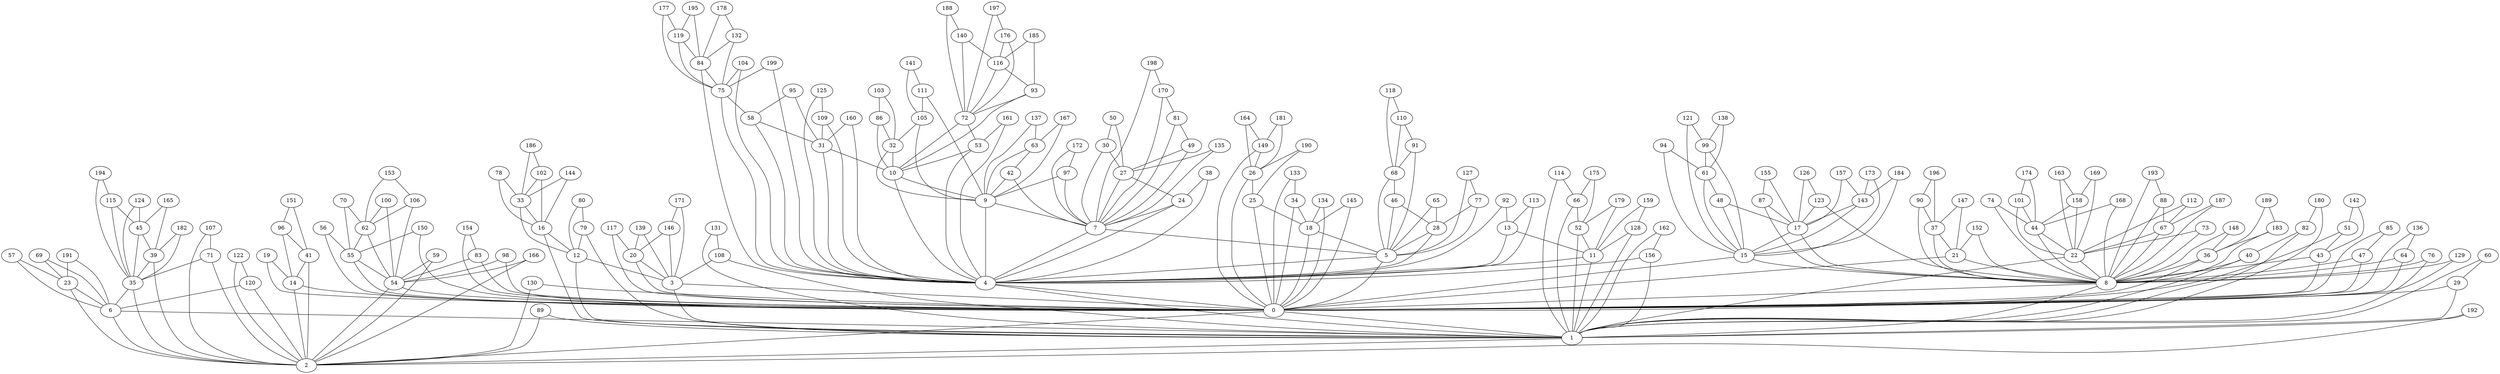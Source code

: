 graph G {
  0;
  1;
  2;
  3;
  4;
  5;
  6;
  7;
  8;
  9;
  10;
  11;
  12;
  13;
  14;
  15;
  16;
  17;
  18;
  19;
  20;
  21;
  22;
  23;
  24;
  25;
  26;
  27;
  28;
  29;
  30;
  31;
  32;
  33;
  34;
  35;
  36;
  37;
  38;
  39;
  40;
  41;
  42;
  43;
  44;
  45;
  46;
  47;
  48;
  49;
  50;
  51;
  52;
  53;
  54;
  55;
  56;
  57;
  58;
  59;
  60;
  61;
  62;
  63;
  64;
  65;
  66;
  67;
  68;
  69;
  70;
  71;
  72;
  73;
  74;
  75;
  76;
  77;
  78;
  79;
  80;
  81;
  82;
  83;
  84;
  85;
  86;
  87;
  88;
  89;
  90;
  91;
  92;
  93;
  94;
  95;
  96;
  97;
  98;
  99;
  100;
  101;
  102;
  103;
  104;
  105;
  106;
  107;
  108;
  109;
  110;
  111;
  112;
  113;
  114;
  115;
  116;
  117;
  118;
  119;
  120;
  121;
  122;
  123;
  124;
  125;
  126;
  127;
  128;
  129;
  130;
  131;
  132;
  133;
  134;
  135;
  136;
  137;
  138;
  139;
  140;
  141;
  142;
  143;
  144;
  145;
  146;
  147;
  148;
  149;
  150;
  151;
  152;
  153;
  154;
  155;
  156;
  157;
  158;
  159;
  160;
  161;
  162;
  163;
  164;
  165;
  166;
  167;
  168;
  169;
  170;
  171;
  172;
  173;
  174;
  175;
  176;
  177;
  178;
  179;
  180;
  181;
  182;
  183;
  184;
  185;
  186;
  187;
  188;
  189;
  190;
  191;
  192;
  193;
  194;
  195;
  196;
  197;
  198;
  199;
   0 -- 1;
   1 -- 2;
   2 -- 0;
   3 -- 0;
   3 -- 1;
   4 -- 0;
   4 -- 1;
   5 -- 4;
   5 -- 0;
   6 -- 1;
   6 -- 2;
   7 -- 5;
   7 -- 4;
   8 -- 0;
   8 -- 1;
   9 -- 7;
   9 -- 4;
   10 -- 9;
   10 -- 4;
   11 -- 4;
   11 -- 1;
   12 -- 3;
   12 -- 1;
   13 -- 11;
   13 -- 4;
   14 -- 2;
   14 -- 0;
   15 -- 8;
   15 -- 0;
   16 -- 12;
   16 -- 1;
   17 -- 15;
   17 -- 8;
   18 -- 5;
   18 -- 0;
   19 -- 14;
   19 -- 0;
   20 -- 3;
   20 -- 0;
   21 -- 8;
   21 -- 0;
   22 -- 8;
   22 -- 1;
   23 -- 6;
   23 -- 2;
   24 -- 7;
   24 -- 4;
   25 -- 18;
   25 -- 0;
   26 -- 25;
   26 -- 0;
   27 -- 24;
   27 -- 7;
   28 -- 5;
   28 -- 4;
   29 -- 0;
   29 -- 1;
   30 -- 27;
   30 -- 7;
   31 -- 10;
   31 -- 4;
   32 -- 10;
   32 -- 9;
   33 -- 16;
   33 -- 12;
   34 -- 18;
   34 -- 0;
   35 -- 6;
   35 -- 2;
   36 -- 8;
   36 -- 0;
   37 -- 21;
   37 -- 8;
   38 -- 24;
   38 -- 4;
   39 -- 35;
   39 -- 2;
   40 -- 8;
   40 -- 1;
   41 -- 14;
   41 -- 2;
   42 -- 9;
   42 -- 7;
   43 -- 8;
   43 -- 0;
   44 -- 22;
   44 -- 8;
   45 -- 39;
   45 -- 35;
   46 -- 28;
   46 -- 5;
   47 -- 8;
   47 -- 0;
   48 -- 17;
   48 -- 15;
   49 -- 27;
   49 -- 7;
   50 -- 30;
   50 -- 27;
   51 -- 43;
   51 -- 0;
   52 -- 11;
   52 -- 1;
   53 -- 10;
   53 -- 4;
   54 -- 2;
   54 -- 0;
   55 -- 54;
   55 -- 0;
   56 -- 55;
   56 -- 0;
   57 -- 23;
   57 -- 6;
   58 -- 31;
   58 -- 4;
   59 -- 54;
   59 -- 2;
   60 -- 29;
   60 -- 1;
   61 -- 48;
   61 -- 15;
   62 -- 55;
   62 -- 54;
   63 -- 42;
   63 -- 9;
   64 -- 8;
   64 -- 0;
   65 -- 28;
   65 -- 5;
   66 -- 52;
   66 -- 1;
   67 -- 22;
   67 -- 8;
   68 -- 46;
   68 -- 5;
   69 -- 23;
   69 -- 6;
   70 -- 62;
   70 -- 55;
   71 -- 35;
   71 -- 2;
   72 -- 53;
   72 -- 10;
   73 -- 22;
   73 -- 8;
   74 -- 44;
   74 -- 8;
   75 -- 58;
   75 -- 4;
   76 -- 8;
   76 -- 1;
   77 -- 28;
   77 -- 5;
   78 -- 33;
   78 -- 16;
   79 -- 12;
   79 -- 1;
   80 -- 79;
   80 -- 12;
   81 -- 49;
   81 -- 7;
   82 -- 40;
   82 -- 1;
   83 -- 54;
   83 -- 0;
   84 -- 75;
   84 -- 4;
   85 -- 47;
   85 -- 0;
   86 -- 32;
   86 -- 10;
   87 -- 17;
   87 -- 8;
   88 -- 67;
   88 -- 8;
   89 -- 1;
   89 -- 2;
   90 -- 37;
   90 -- 8;
   91 -- 68;
   91 -- 5;
   92 -- 13;
   92 -- 4;
   93 -- 72;
   93 -- 10;
   94 -- 61;
   94 -- 15;
   95 -- 58;
   95 -- 31;
   96 -- 41;
   96 -- 14;
   97 -- 9;
   97 -- 7;
   98 -- 54;
   98 -- 0;
   99 -- 61;
   99 -- 15;
   100 -- 62;
   100 -- 54;
   101 -- 44;
   101 -- 22;
   102 -- 33;
   102 -- 16;
   103 -- 86;
   103 -- 32;
   104 -- 75;
   104 -- 4;
   105 -- 32;
   105 -- 9;
   106 -- 62;
   106 -- 54;
   107 -- 71;
   107 -- 2;
   108 -- 3;
   108 -- 1;
   109 -- 31;
   109 -- 4;
   110 -- 91;
   110 -- 68;
   111 -- 105;
   111 -- 9;
   112 -- 67;
   112 -- 22;
   113 -- 13;
   113 -- 4;
   114 -- 66;
   114 -- 1;
   115 -- 45;
   115 -- 35;
   116 -- 93;
   116 -- 72;
   117 -- 20;
   117 -- 0;
   118 -- 110;
   118 -- 68;
   119 -- 84;
   119 -- 75;
   120 -- 6;
   120 -- 2;
   121 -- 99;
   121 -- 15;
   122 -- 120;
   122 -- 2;
   123 -- 17;
   123 -- 8;
   124 -- 45;
   124 -- 35;
   125 -- 109;
   125 -- 4;
   126 -- 123;
   126 -- 17;
   127 -- 77;
   127 -- 5;
   128 -- 11;
   128 -- 1;
   129 -- 8;
   129 -- 0;
   130 -- 2;
   130 -- 0;
   131 -- 108;
   131 -- 1;
   132 -- 84;
   132 -- 75;
   133 -- 34;
   133 -- 0;
   134 -- 18;
   134 -- 0;
   135 -- 27;
   135 -- 7;
   136 -- 64;
   136 -- 0;
   137 -- 63;
   137 -- 9;
   138 -- 99;
   138 -- 61;
   139 -- 20;
   139 -- 3;
   140 -- 116;
   140 -- 72;
   141 -- 111;
   141 -- 105;
   142 -- 51;
   142 -- 43;
   143 -- 17;
   143 -- 15;
   144 -- 33;
   144 -- 16;
   145 -- 18;
   145 -- 0;
   146 -- 20;
   146 -- 3;
   147 -- 37;
   147 -- 21;
   148 -- 36;
   148 -- 8;
   149 -- 26;
   149 -- 0;
   150 -- 55;
   150 -- 0;
   151 -- 96;
   151 -- 41;
   152 -- 21;
   152 -- 8;
   153 -- 106;
   153 -- 62;
   154 -- 83;
   154 -- 0;
   155 -- 87;
   155 -- 17;
   156 -- 4;
   156 -- 1;
   157 -- 143;
   157 -- 17;
   158 -- 44;
   158 -- 22;
   159 -- 128;
   159 -- 11;
   160 -- 31;
   160 -- 4;
   161 -- 53;
   161 -- 4;
   162 -- 156;
   162 -- 1;
   163 -- 158;
   163 -- 22;
   164 -- 149;
   164 -- 26;
   165 -- 45;
   165 -- 39;
   166 -- 54;
   166 -- 2;
   167 -- 63;
   167 -- 9;
   168 -- 44;
   168 -- 8;
   169 -- 158;
   169 -- 22;
   170 -- 81;
   170 -- 7;
   171 -- 146;
   171 -- 3;
   172 -- 97;
   172 -- 7;
   173 -- 143;
   173 -- 15;
   174 -- 101;
   174 -- 44;
   175 -- 66;
   175 -- 52;
   176 -- 116;
   176 -- 72;
   177 -- 119;
   177 -- 75;
   178 -- 132;
   178 -- 84;
   179 -- 52;
   179 -- 11;
   180 -- 82;
   180 -- 1;
   181 -- 149;
   181 -- 26;
   182 -- 39;
   182 -- 35;
   183 -- 36;
   183 -- 8;
   184 -- 143;
   184 -- 15;
   185 -- 116;
   185 -- 93;
   186 -- 102;
   186 -- 33;
   187 -- 67;
   187 -- 8;
   188 -- 140;
   188 -- 72;
   189 -- 183;
   189 -- 36;
   190 -- 26;
   190 -- 25;
   191 -- 23;
   191 -- 6;
   192 -- 1;
   192 -- 2;
   193 -- 88;
   193 -- 8;
   194 -- 115;
   194 -- 35;
   195 -- 119;
   195 -- 84;
   196 -- 90;
   196 -- 37;
   197 -- 176;
   197 -- 72;
   198 -- 170;
   198 -- 7;
   199 -- 75;
   199 -- 4;
}
